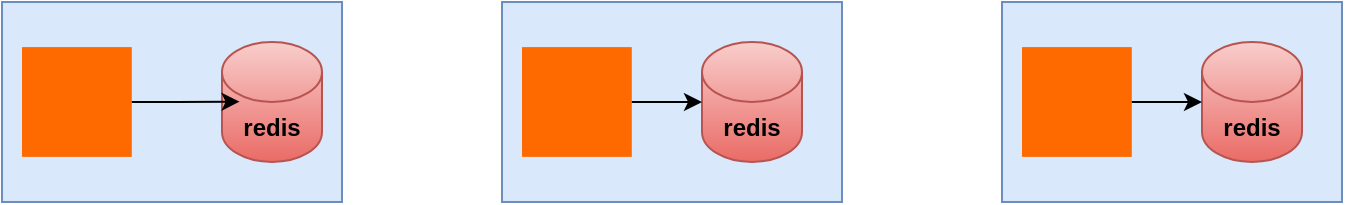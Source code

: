 <mxfile version="28.0.7">
  <diagram name="Page-1" id="sgsT9HvkXMX126YWxI30">
    <mxGraphModel dx="1042" dy="561" grid="1" gridSize="10" guides="1" tooltips="1" connect="1" arrows="1" fold="1" page="1" pageScale="1" pageWidth="850" pageHeight="1100" math="0" shadow="0">
      <root>
        <mxCell id="0" />
        <mxCell id="1" parent="0" />
        <mxCell id="x7ipe76jCHndEQwK5hfa-1" value="" style="rounded=0;whiteSpace=wrap;html=1;fillColor=#dae8fc;strokeColor=#6c8ebf;" vertex="1" parent="1">
          <mxGeometry x="80" y="200" width="170" height="100" as="geometry" />
        </mxCell>
        <mxCell id="x7ipe76jCHndEQwK5hfa-2" value="" style="rounded=0;whiteSpace=wrap;html=1;fillColor=#dae8fc;strokeColor=#6c8ebf;" vertex="1" parent="1">
          <mxGeometry x="330" y="200" width="170" height="100" as="geometry" />
        </mxCell>
        <mxCell id="x7ipe76jCHndEQwK5hfa-3" value="" style="rounded=0;whiteSpace=wrap;html=1;fillColor=#dae8fc;strokeColor=#6c8ebf;" vertex="1" parent="1">
          <mxGeometry x="580" y="200" width="170" height="100" as="geometry" />
        </mxCell>
        <mxCell id="x7ipe76jCHndEQwK5hfa-5" value="&lt;b&gt;redis&lt;/b&gt;" style="shape=cylinder3;whiteSpace=wrap;html=1;boundedLbl=1;backgroundOutline=1;size=15;fillColor=#f8cecc;gradientColor=#ea6b66;strokeColor=#b85450;" vertex="1" parent="1">
          <mxGeometry x="190" y="220" width="50" height="60" as="geometry" />
        </mxCell>
        <mxCell id="x7ipe76jCHndEQwK5hfa-6" value="&lt;b&gt;redis&lt;/b&gt;" style="shape=cylinder3;whiteSpace=wrap;html=1;boundedLbl=1;backgroundOutline=1;size=15;fillColor=#f8cecc;gradientColor=#ea6b66;strokeColor=#b85450;" vertex="1" parent="1">
          <mxGeometry x="430" y="220" width="50" height="60" as="geometry" />
        </mxCell>
        <mxCell id="x7ipe76jCHndEQwK5hfa-7" value="&lt;b&gt;redis&lt;/b&gt;" style="shape=cylinder3;whiteSpace=wrap;html=1;boundedLbl=1;backgroundOutline=1;size=15;fillColor=#f8cecc;gradientColor=#ea6b66;strokeColor=#b85450;" vertex="1" parent="1">
          <mxGeometry x="680" y="220" width="50" height="60" as="geometry" />
        </mxCell>
        <mxCell id="x7ipe76jCHndEQwK5hfa-8" value="" style="points=[];aspect=fixed;html=1;align=center;shadow=0;dashed=0;fillColor=#FF6A00;strokeColor=none;shape=mxgraph.alibaba_cloud.webplus_web_app_service;" vertex="1" parent="1">
          <mxGeometry x="90" y="222.55" width="54.9" height="54.9" as="geometry" />
        </mxCell>
        <mxCell id="x7ipe76jCHndEQwK5hfa-9" value="" style="points=[];aspect=fixed;html=1;align=center;shadow=0;dashed=0;fillColor=#FF6A00;strokeColor=none;shape=mxgraph.alibaba_cloud.webplus_web_app_service;" vertex="1" parent="1">
          <mxGeometry x="340" y="222.55" width="54.9" height="54.9" as="geometry" />
        </mxCell>
        <mxCell id="x7ipe76jCHndEQwK5hfa-10" value="" style="points=[];aspect=fixed;html=1;align=center;shadow=0;dashed=0;fillColor=#FF6A00;strokeColor=none;shape=mxgraph.alibaba_cloud.webplus_web_app_service;" vertex="1" parent="1">
          <mxGeometry x="590" y="222.55" width="54.9" height="54.9" as="geometry" />
        </mxCell>
        <mxCell id="x7ipe76jCHndEQwK5hfa-11" style="edgeStyle=orthogonalEdgeStyle;rounded=0;orthogonalLoop=1;jettySize=auto;html=1;entryX=0.176;entryY=0.497;entryDx=0;entryDy=0;entryPerimeter=0;" edge="1" parent="1" source="x7ipe76jCHndEQwK5hfa-8" target="x7ipe76jCHndEQwK5hfa-5">
          <mxGeometry relative="1" as="geometry" />
        </mxCell>
        <mxCell id="x7ipe76jCHndEQwK5hfa-12" style="edgeStyle=orthogonalEdgeStyle;rounded=0;orthogonalLoop=1;jettySize=auto;html=1;entryX=0;entryY=0.5;entryDx=0;entryDy=0;entryPerimeter=0;" edge="1" parent="1" source="x7ipe76jCHndEQwK5hfa-9" target="x7ipe76jCHndEQwK5hfa-6">
          <mxGeometry relative="1" as="geometry" />
        </mxCell>
        <mxCell id="x7ipe76jCHndEQwK5hfa-13" style="edgeStyle=orthogonalEdgeStyle;rounded=0;orthogonalLoop=1;jettySize=auto;html=1;entryX=0;entryY=0.5;entryDx=0;entryDy=0;entryPerimeter=0;" edge="1" parent="1" source="x7ipe76jCHndEQwK5hfa-10" target="x7ipe76jCHndEQwK5hfa-7">
          <mxGeometry relative="1" as="geometry" />
        </mxCell>
      </root>
    </mxGraphModel>
  </diagram>
</mxfile>
